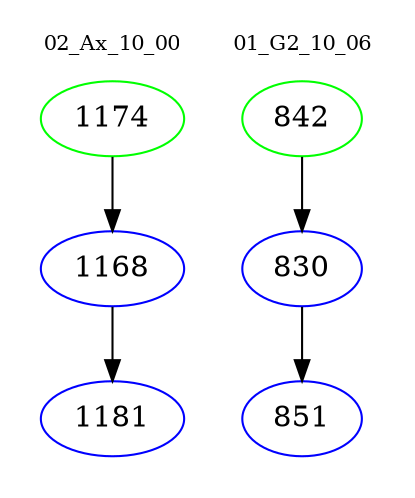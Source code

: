 digraph{
subgraph cluster_0 {
color = white
label = "02_Ax_10_00";
fontsize=10;
T0_1174 [label="1174", color="green"]
T0_1174 -> T0_1168 [color="black"]
T0_1168 [label="1168", color="blue"]
T0_1168 -> T0_1181 [color="black"]
T0_1181 [label="1181", color="blue"]
}
subgraph cluster_1 {
color = white
label = "01_G2_10_06";
fontsize=10;
T1_842 [label="842", color="green"]
T1_842 -> T1_830 [color="black"]
T1_830 [label="830", color="blue"]
T1_830 -> T1_851 [color="black"]
T1_851 [label="851", color="blue"]
}
}
